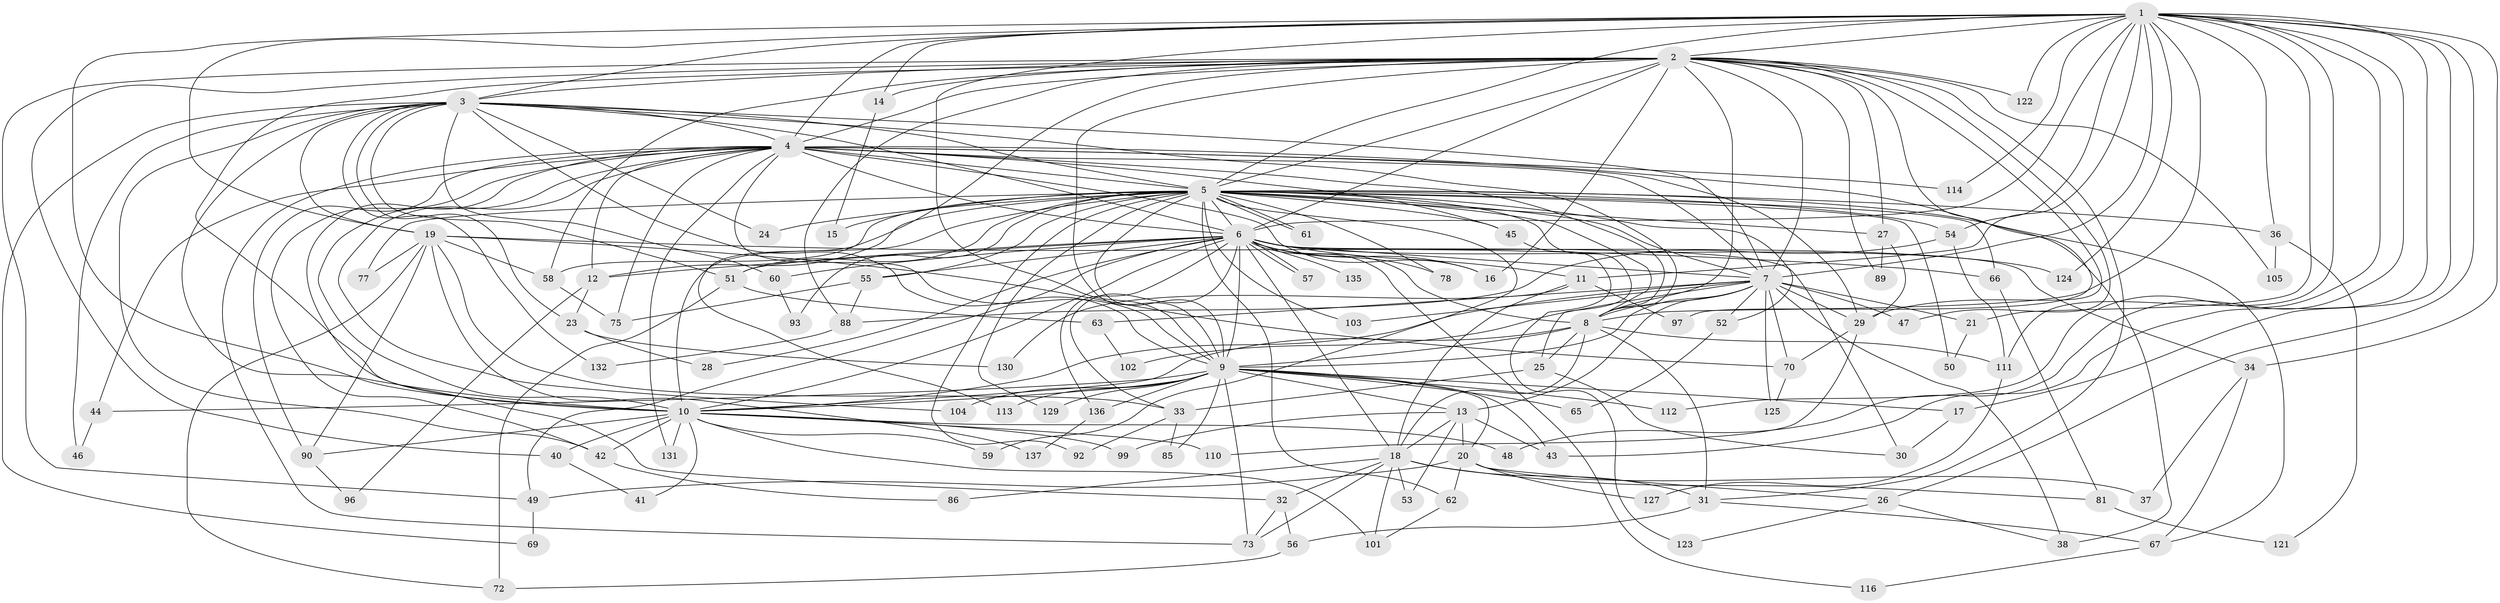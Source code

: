 // Generated by graph-tools (version 1.1) at 2025/51/02/27/25 19:51:49]
// undirected, 105 vertices, 259 edges
graph export_dot {
graph [start="1"]
  node [color=gray90,style=filled];
  1 [super="+80"];
  2 [super="+94"];
  3 [super="+84"];
  4 [super="+95"];
  5 [super="+100"];
  6 [super="+22"];
  7 [super="+98"];
  8;
  9 [super="+91"];
  10 [super="+76"];
  11 [super="+39"];
  12;
  13 [super="+68"];
  14;
  15;
  16;
  17;
  18 [super="+35"];
  19 [super="+115"];
  20 [super="+83"];
  21;
  23;
  24;
  25;
  26 [super="+64"];
  27 [super="+82"];
  28;
  29 [super="+118"];
  30 [super="+107"];
  31 [super="+108"];
  32;
  33 [super="+133"];
  34;
  36;
  37;
  38;
  40;
  41;
  42 [super="+87"];
  43 [super="+126"];
  44;
  45;
  46;
  47;
  48 [super="+74"];
  49;
  50;
  51 [super="+71"];
  52;
  53;
  54;
  55 [super="+79"];
  56;
  57;
  58 [super="+138"];
  59;
  60;
  61;
  62;
  63;
  65;
  66;
  67 [super="+119"];
  69;
  70 [super="+109"];
  72;
  73 [super="+106"];
  75;
  77;
  78;
  81;
  85;
  86;
  88 [super="+117"];
  89;
  90 [super="+120"];
  92;
  93;
  96;
  97;
  99;
  101 [super="+134"];
  102;
  103;
  104;
  105;
  110;
  111 [super="+128"];
  112;
  113;
  114;
  116;
  121;
  122;
  123;
  124;
  125;
  127;
  129;
  130;
  131;
  132;
  135;
  136;
  137;
  1 -- 2;
  1 -- 3;
  1 -- 4;
  1 -- 5;
  1 -- 6;
  1 -- 7;
  1 -- 8;
  1 -- 9;
  1 -- 10;
  1 -- 11;
  1 -- 14;
  1 -- 17;
  1 -- 19;
  1 -- 21;
  1 -- 26;
  1 -- 34;
  1 -- 36;
  1 -- 48 [weight=2];
  1 -- 54;
  1 -- 112;
  1 -- 114;
  1 -- 122;
  1 -- 124;
  1 -- 111;
  1 -- 43;
  2 -- 3;
  2 -- 4;
  2 -- 5;
  2 -- 6;
  2 -- 7;
  2 -- 8;
  2 -- 9;
  2 -- 10;
  2 -- 14;
  2 -- 16;
  2 -- 27;
  2 -- 29;
  2 -- 40;
  2 -- 47;
  2 -- 49;
  2 -- 58;
  2 -- 88;
  2 -- 89;
  2 -- 97;
  2 -- 105;
  2 -- 113;
  2 -- 122;
  2 -- 31;
  3 -- 4 [weight=2];
  3 -- 5;
  3 -- 6;
  3 -- 7;
  3 -- 8;
  3 -- 9;
  3 -- 10;
  3 -- 19;
  3 -- 23;
  3 -- 24;
  3 -- 46;
  3 -- 51;
  3 -- 60;
  3 -- 69;
  3 -- 132;
  3 -- 42;
  4 -- 5;
  4 -- 6;
  4 -- 7 [weight=2];
  4 -- 8;
  4 -- 9;
  4 -- 10 [weight=2];
  4 -- 12;
  4 -- 29;
  4 -- 32;
  4 -- 38;
  4 -- 42;
  4 -- 44;
  4 -- 45;
  4 -- 73;
  4 -- 75;
  4 -- 90;
  4 -- 114;
  4 -- 131;
  4 -- 16;
  4 -- 104;
  5 -- 6;
  5 -- 7;
  5 -- 8;
  5 -- 9;
  5 -- 10;
  5 -- 15;
  5 -- 24;
  5 -- 25;
  5 -- 27;
  5 -- 36;
  5 -- 45;
  5 -- 50;
  5 -- 52;
  5 -- 54;
  5 -- 55;
  5 -- 59;
  5 -- 61;
  5 -- 61;
  5 -- 62;
  5 -- 66;
  5 -- 67;
  5 -- 77;
  5 -- 78;
  5 -- 92;
  5 -- 93;
  5 -- 103;
  5 -- 129;
  5 -- 12;
  5 -- 58;
  5 -- 51;
  6 -- 7;
  6 -- 8 [weight=2];
  6 -- 9;
  6 -- 10;
  6 -- 11;
  6 -- 12;
  6 -- 16;
  6 -- 30;
  6 -- 34;
  6 -- 49;
  6 -- 51;
  6 -- 55;
  6 -- 57;
  6 -- 57;
  6 -- 60;
  6 -- 78;
  6 -- 116;
  6 -- 124;
  6 -- 136;
  6 -- 135;
  6 -- 28;
  6 -- 33;
  6 -- 18;
  7 -- 8;
  7 -- 9;
  7 -- 10;
  7 -- 13;
  7 -- 21;
  7 -- 38;
  7 -- 47;
  7 -- 52;
  7 -- 63;
  7 -- 70;
  7 -- 102;
  7 -- 103;
  7 -- 125;
  7 -- 29;
  8 -- 9;
  8 -- 10;
  8 -- 18;
  8 -- 25;
  8 -- 31;
  8 -- 111;
  9 -- 10;
  9 -- 13;
  9 -- 17;
  9 -- 20;
  9 -- 43;
  9 -- 44;
  9 -- 65;
  9 -- 85;
  9 -- 104;
  9 -- 113;
  9 -- 129;
  9 -- 136;
  9 -- 73;
  9 -- 112;
  10 -- 40;
  10 -- 41;
  10 -- 42;
  10 -- 48;
  10 -- 59;
  10 -- 90;
  10 -- 99;
  10 -- 101;
  10 -- 110;
  10 -- 131;
  11 -- 18 [weight=2];
  11 -- 130;
  11 -- 97;
  12 -- 23;
  12 -- 96;
  13 -- 20;
  13 -- 43;
  13 -- 53;
  13 -- 99;
  13 -- 18;
  14 -- 15;
  17 -- 30;
  18 -- 31;
  18 -- 32;
  18 -- 53;
  18 -- 81;
  18 -- 86;
  18 -- 101;
  18 -- 73;
  19 -- 33;
  19 -- 58;
  19 -- 66;
  19 -- 77;
  19 -- 137;
  19 -- 72;
  19 -- 90;
  19 -- 70;
  20 -- 26;
  20 -- 37;
  20 -- 62;
  20 -- 127;
  20 -- 49;
  21 -- 50;
  23 -- 28;
  23 -- 130;
  25 -- 33;
  25 -- 30;
  26 -- 123;
  26 -- 38;
  27 -- 89;
  27 -- 29;
  29 -- 70;
  29 -- 110;
  31 -- 56;
  31 -- 67;
  32 -- 56;
  32 -- 73;
  33 -- 85;
  33 -- 92;
  34 -- 37;
  34 -- 67;
  36 -- 105;
  36 -- 121;
  40 -- 41;
  42 -- 86;
  44 -- 46;
  45 -- 123;
  49 -- 69;
  51 -- 63;
  51 -- 72;
  52 -- 65;
  54 -- 111;
  54 -- 88;
  55 -- 88;
  55 -- 75;
  56 -- 72;
  58 -- 75;
  60 -- 93;
  62 -- 101;
  63 -- 102;
  66 -- 81;
  67 -- 116;
  70 -- 125;
  81 -- 121;
  88 -- 132;
  90 -- 96;
  111 -- 127;
  136 -- 137;
}
